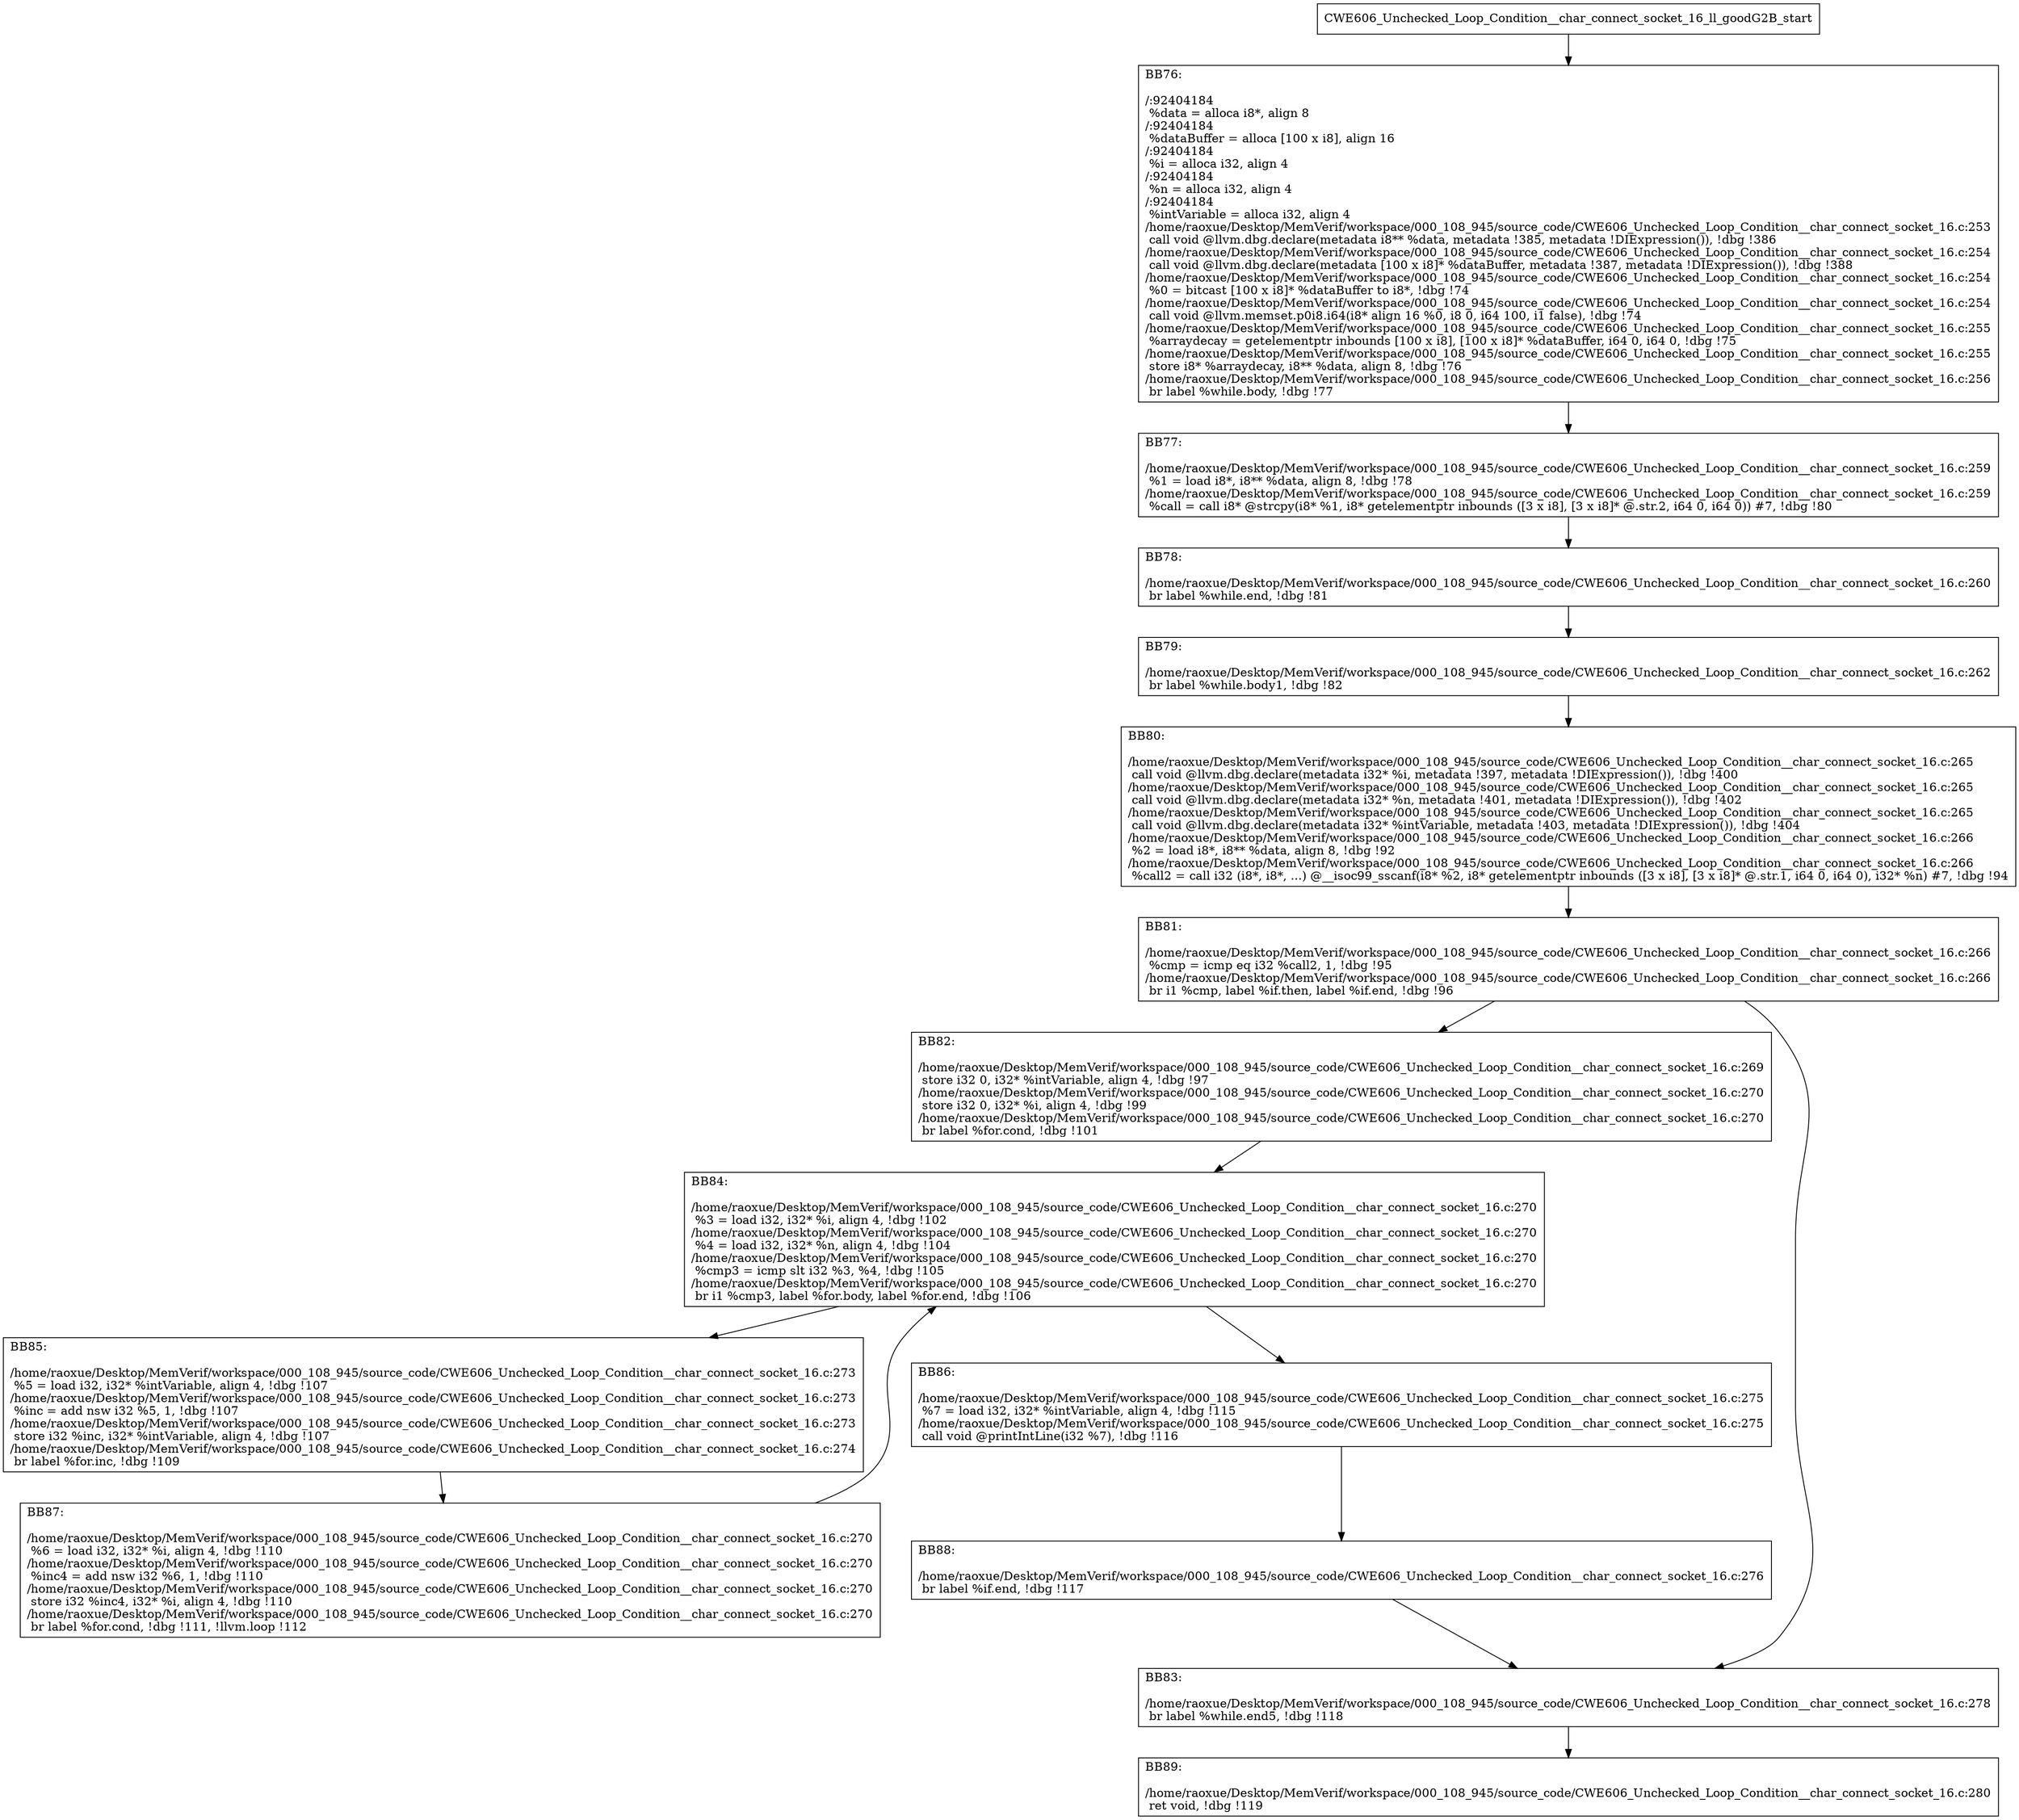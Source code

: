 digraph "CFG for'CWE606_Unchecked_Loop_Condition__char_connect_socket_16_ll_goodG2B' function" {
	BBCWE606_Unchecked_Loop_Condition__char_connect_socket_16_ll_goodG2B_start[shape=record,label="{CWE606_Unchecked_Loop_Condition__char_connect_socket_16_ll_goodG2B_start}"];
	BBCWE606_Unchecked_Loop_Condition__char_connect_socket_16_ll_goodG2B_start-> CWE606_Unchecked_Loop_Condition__char_connect_socket_16_ll_goodG2BBB76;
	CWE606_Unchecked_Loop_Condition__char_connect_socket_16_ll_goodG2BBB76 [shape=record, label="{BB76:\l\l/:92404184\l
  %data = alloca i8*, align 8\l
/:92404184\l
  %dataBuffer = alloca [100 x i8], align 16\l
/:92404184\l
  %i = alloca i32, align 4\l
/:92404184\l
  %n = alloca i32, align 4\l
/:92404184\l
  %intVariable = alloca i32, align 4\l
/home/raoxue/Desktop/MemVerif/workspace/000_108_945/source_code/CWE606_Unchecked_Loop_Condition__char_connect_socket_16.c:253\l
  call void @llvm.dbg.declare(metadata i8** %data, metadata !385, metadata !DIExpression()), !dbg !386\l
/home/raoxue/Desktop/MemVerif/workspace/000_108_945/source_code/CWE606_Unchecked_Loop_Condition__char_connect_socket_16.c:254\l
  call void @llvm.dbg.declare(metadata [100 x i8]* %dataBuffer, metadata !387, metadata !DIExpression()), !dbg !388\l
/home/raoxue/Desktop/MemVerif/workspace/000_108_945/source_code/CWE606_Unchecked_Loop_Condition__char_connect_socket_16.c:254\l
  %0 = bitcast [100 x i8]* %dataBuffer to i8*, !dbg !74\l
/home/raoxue/Desktop/MemVerif/workspace/000_108_945/source_code/CWE606_Unchecked_Loop_Condition__char_connect_socket_16.c:254\l
  call void @llvm.memset.p0i8.i64(i8* align 16 %0, i8 0, i64 100, i1 false), !dbg !74\l
/home/raoxue/Desktop/MemVerif/workspace/000_108_945/source_code/CWE606_Unchecked_Loop_Condition__char_connect_socket_16.c:255\l
  %arraydecay = getelementptr inbounds [100 x i8], [100 x i8]* %dataBuffer, i64 0, i64 0, !dbg !75\l
/home/raoxue/Desktop/MemVerif/workspace/000_108_945/source_code/CWE606_Unchecked_Loop_Condition__char_connect_socket_16.c:255\l
  store i8* %arraydecay, i8** %data, align 8, !dbg !76\l
/home/raoxue/Desktop/MemVerif/workspace/000_108_945/source_code/CWE606_Unchecked_Loop_Condition__char_connect_socket_16.c:256\l
  br label %while.body, !dbg !77\l
}"];
	CWE606_Unchecked_Loop_Condition__char_connect_socket_16_ll_goodG2BBB76-> CWE606_Unchecked_Loop_Condition__char_connect_socket_16_ll_goodG2BBB77;
	CWE606_Unchecked_Loop_Condition__char_connect_socket_16_ll_goodG2BBB77 [shape=record, label="{BB77:\l\l/home/raoxue/Desktop/MemVerif/workspace/000_108_945/source_code/CWE606_Unchecked_Loop_Condition__char_connect_socket_16.c:259\l
  %1 = load i8*, i8** %data, align 8, !dbg !78\l
/home/raoxue/Desktop/MemVerif/workspace/000_108_945/source_code/CWE606_Unchecked_Loop_Condition__char_connect_socket_16.c:259\l
  %call = call i8* @strcpy(i8* %1, i8* getelementptr inbounds ([3 x i8], [3 x i8]* @.str.2, i64 0, i64 0)) #7, !dbg !80\l
}"];
	CWE606_Unchecked_Loop_Condition__char_connect_socket_16_ll_goodG2BBB77-> CWE606_Unchecked_Loop_Condition__char_connect_socket_16_ll_goodG2BBB78;
	CWE606_Unchecked_Loop_Condition__char_connect_socket_16_ll_goodG2BBB78 [shape=record, label="{BB78:\l\l/home/raoxue/Desktop/MemVerif/workspace/000_108_945/source_code/CWE606_Unchecked_Loop_Condition__char_connect_socket_16.c:260\l
  br label %while.end, !dbg !81\l
}"];
	CWE606_Unchecked_Loop_Condition__char_connect_socket_16_ll_goodG2BBB78-> CWE606_Unchecked_Loop_Condition__char_connect_socket_16_ll_goodG2BBB79;
	CWE606_Unchecked_Loop_Condition__char_connect_socket_16_ll_goodG2BBB79 [shape=record, label="{BB79:\l\l/home/raoxue/Desktop/MemVerif/workspace/000_108_945/source_code/CWE606_Unchecked_Loop_Condition__char_connect_socket_16.c:262\l
  br label %while.body1, !dbg !82\l
}"];
	CWE606_Unchecked_Loop_Condition__char_connect_socket_16_ll_goodG2BBB79-> CWE606_Unchecked_Loop_Condition__char_connect_socket_16_ll_goodG2BBB80;
	CWE606_Unchecked_Loop_Condition__char_connect_socket_16_ll_goodG2BBB80 [shape=record, label="{BB80:\l\l/home/raoxue/Desktop/MemVerif/workspace/000_108_945/source_code/CWE606_Unchecked_Loop_Condition__char_connect_socket_16.c:265\l
  call void @llvm.dbg.declare(metadata i32* %i, metadata !397, metadata !DIExpression()), !dbg !400\l
/home/raoxue/Desktop/MemVerif/workspace/000_108_945/source_code/CWE606_Unchecked_Loop_Condition__char_connect_socket_16.c:265\l
  call void @llvm.dbg.declare(metadata i32* %n, metadata !401, metadata !DIExpression()), !dbg !402\l
/home/raoxue/Desktop/MemVerif/workspace/000_108_945/source_code/CWE606_Unchecked_Loop_Condition__char_connect_socket_16.c:265\l
  call void @llvm.dbg.declare(metadata i32* %intVariable, metadata !403, metadata !DIExpression()), !dbg !404\l
/home/raoxue/Desktop/MemVerif/workspace/000_108_945/source_code/CWE606_Unchecked_Loop_Condition__char_connect_socket_16.c:266\l
  %2 = load i8*, i8** %data, align 8, !dbg !92\l
/home/raoxue/Desktop/MemVerif/workspace/000_108_945/source_code/CWE606_Unchecked_Loop_Condition__char_connect_socket_16.c:266\l
  %call2 = call i32 (i8*, i8*, ...) @__isoc99_sscanf(i8* %2, i8* getelementptr inbounds ([3 x i8], [3 x i8]* @.str.1, i64 0, i64 0), i32* %n) #7, !dbg !94\l
}"];
	CWE606_Unchecked_Loop_Condition__char_connect_socket_16_ll_goodG2BBB80-> CWE606_Unchecked_Loop_Condition__char_connect_socket_16_ll_goodG2BBB81;
	CWE606_Unchecked_Loop_Condition__char_connect_socket_16_ll_goodG2BBB81 [shape=record, label="{BB81:\l\l/home/raoxue/Desktop/MemVerif/workspace/000_108_945/source_code/CWE606_Unchecked_Loop_Condition__char_connect_socket_16.c:266\l
  %cmp = icmp eq i32 %call2, 1, !dbg !95\l
/home/raoxue/Desktop/MemVerif/workspace/000_108_945/source_code/CWE606_Unchecked_Loop_Condition__char_connect_socket_16.c:266\l
  br i1 %cmp, label %if.then, label %if.end, !dbg !96\l
}"];
	CWE606_Unchecked_Loop_Condition__char_connect_socket_16_ll_goodG2BBB81-> CWE606_Unchecked_Loop_Condition__char_connect_socket_16_ll_goodG2BBB82;
	CWE606_Unchecked_Loop_Condition__char_connect_socket_16_ll_goodG2BBB81-> CWE606_Unchecked_Loop_Condition__char_connect_socket_16_ll_goodG2BBB83;
	CWE606_Unchecked_Loop_Condition__char_connect_socket_16_ll_goodG2BBB82 [shape=record, label="{BB82:\l\l/home/raoxue/Desktop/MemVerif/workspace/000_108_945/source_code/CWE606_Unchecked_Loop_Condition__char_connect_socket_16.c:269\l
  store i32 0, i32* %intVariable, align 4, !dbg !97\l
/home/raoxue/Desktop/MemVerif/workspace/000_108_945/source_code/CWE606_Unchecked_Loop_Condition__char_connect_socket_16.c:270\l
  store i32 0, i32* %i, align 4, !dbg !99\l
/home/raoxue/Desktop/MemVerif/workspace/000_108_945/source_code/CWE606_Unchecked_Loop_Condition__char_connect_socket_16.c:270\l
  br label %for.cond, !dbg !101\l
}"];
	CWE606_Unchecked_Loop_Condition__char_connect_socket_16_ll_goodG2BBB82-> CWE606_Unchecked_Loop_Condition__char_connect_socket_16_ll_goodG2BBB84;
	CWE606_Unchecked_Loop_Condition__char_connect_socket_16_ll_goodG2BBB84 [shape=record, label="{BB84:\l\l/home/raoxue/Desktop/MemVerif/workspace/000_108_945/source_code/CWE606_Unchecked_Loop_Condition__char_connect_socket_16.c:270\l
  %3 = load i32, i32* %i, align 4, !dbg !102\l
/home/raoxue/Desktop/MemVerif/workspace/000_108_945/source_code/CWE606_Unchecked_Loop_Condition__char_connect_socket_16.c:270\l
  %4 = load i32, i32* %n, align 4, !dbg !104\l
/home/raoxue/Desktop/MemVerif/workspace/000_108_945/source_code/CWE606_Unchecked_Loop_Condition__char_connect_socket_16.c:270\l
  %cmp3 = icmp slt i32 %3, %4, !dbg !105\l
/home/raoxue/Desktop/MemVerif/workspace/000_108_945/source_code/CWE606_Unchecked_Loop_Condition__char_connect_socket_16.c:270\l
  br i1 %cmp3, label %for.body, label %for.end, !dbg !106\l
}"];
	CWE606_Unchecked_Loop_Condition__char_connect_socket_16_ll_goodG2BBB84-> CWE606_Unchecked_Loop_Condition__char_connect_socket_16_ll_goodG2BBB85;
	CWE606_Unchecked_Loop_Condition__char_connect_socket_16_ll_goodG2BBB84-> CWE606_Unchecked_Loop_Condition__char_connect_socket_16_ll_goodG2BBB86;
	CWE606_Unchecked_Loop_Condition__char_connect_socket_16_ll_goodG2BBB85 [shape=record, label="{BB85:\l\l/home/raoxue/Desktop/MemVerif/workspace/000_108_945/source_code/CWE606_Unchecked_Loop_Condition__char_connect_socket_16.c:273\l
  %5 = load i32, i32* %intVariable, align 4, !dbg !107\l
/home/raoxue/Desktop/MemVerif/workspace/000_108_945/source_code/CWE606_Unchecked_Loop_Condition__char_connect_socket_16.c:273\l
  %inc = add nsw i32 %5, 1, !dbg !107\l
/home/raoxue/Desktop/MemVerif/workspace/000_108_945/source_code/CWE606_Unchecked_Loop_Condition__char_connect_socket_16.c:273\l
  store i32 %inc, i32* %intVariable, align 4, !dbg !107\l
/home/raoxue/Desktop/MemVerif/workspace/000_108_945/source_code/CWE606_Unchecked_Loop_Condition__char_connect_socket_16.c:274\l
  br label %for.inc, !dbg !109\l
}"];
	CWE606_Unchecked_Loop_Condition__char_connect_socket_16_ll_goodG2BBB85-> CWE606_Unchecked_Loop_Condition__char_connect_socket_16_ll_goodG2BBB87;
	CWE606_Unchecked_Loop_Condition__char_connect_socket_16_ll_goodG2BBB87 [shape=record, label="{BB87:\l\l/home/raoxue/Desktop/MemVerif/workspace/000_108_945/source_code/CWE606_Unchecked_Loop_Condition__char_connect_socket_16.c:270\l
  %6 = load i32, i32* %i, align 4, !dbg !110\l
/home/raoxue/Desktop/MemVerif/workspace/000_108_945/source_code/CWE606_Unchecked_Loop_Condition__char_connect_socket_16.c:270\l
  %inc4 = add nsw i32 %6, 1, !dbg !110\l
/home/raoxue/Desktop/MemVerif/workspace/000_108_945/source_code/CWE606_Unchecked_Loop_Condition__char_connect_socket_16.c:270\l
  store i32 %inc4, i32* %i, align 4, !dbg !110\l
/home/raoxue/Desktop/MemVerif/workspace/000_108_945/source_code/CWE606_Unchecked_Loop_Condition__char_connect_socket_16.c:270\l
  br label %for.cond, !dbg !111, !llvm.loop !112\l
}"];
	CWE606_Unchecked_Loop_Condition__char_connect_socket_16_ll_goodG2BBB87-> CWE606_Unchecked_Loop_Condition__char_connect_socket_16_ll_goodG2BBB84;
	CWE606_Unchecked_Loop_Condition__char_connect_socket_16_ll_goodG2BBB86 [shape=record, label="{BB86:\l\l/home/raoxue/Desktop/MemVerif/workspace/000_108_945/source_code/CWE606_Unchecked_Loop_Condition__char_connect_socket_16.c:275\l
  %7 = load i32, i32* %intVariable, align 4, !dbg !115\l
/home/raoxue/Desktop/MemVerif/workspace/000_108_945/source_code/CWE606_Unchecked_Loop_Condition__char_connect_socket_16.c:275\l
  call void @printIntLine(i32 %7), !dbg !116\l
}"];
	CWE606_Unchecked_Loop_Condition__char_connect_socket_16_ll_goodG2BBB86-> CWE606_Unchecked_Loop_Condition__char_connect_socket_16_ll_goodG2BBB88;
	CWE606_Unchecked_Loop_Condition__char_connect_socket_16_ll_goodG2BBB88 [shape=record, label="{BB88:\l\l/home/raoxue/Desktop/MemVerif/workspace/000_108_945/source_code/CWE606_Unchecked_Loop_Condition__char_connect_socket_16.c:276\l
  br label %if.end, !dbg !117\l
}"];
	CWE606_Unchecked_Loop_Condition__char_connect_socket_16_ll_goodG2BBB88-> CWE606_Unchecked_Loop_Condition__char_connect_socket_16_ll_goodG2BBB83;
	CWE606_Unchecked_Loop_Condition__char_connect_socket_16_ll_goodG2BBB83 [shape=record, label="{BB83:\l\l/home/raoxue/Desktop/MemVerif/workspace/000_108_945/source_code/CWE606_Unchecked_Loop_Condition__char_connect_socket_16.c:278\l
  br label %while.end5, !dbg !118\l
}"];
	CWE606_Unchecked_Loop_Condition__char_connect_socket_16_ll_goodG2BBB83-> CWE606_Unchecked_Loop_Condition__char_connect_socket_16_ll_goodG2BBB89;
	CWE606_Unchecked_Loop_Condition__char_connect_socket_16_ll_goodG2BBB89 [shape=record, label="{BB89:\l\l/home/raoxue/Desktop/MemVerif/workspace/000_108_945/source_code/CWE606_Unchecked_Loop_Condition__char_connect_socket_16.c:280\l
  ret void, !dbg !119\l
}"];
}
